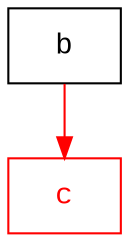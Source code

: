 digraph D {
    node1 [fontname="Courier New",shape="rectangle",label="b"]
    
    node2 [color="#ff0000",fontcolor="#ff0000",fontname="Courier New",shape="rectangle",label="c"]
    
    node1 -> node2 [color="#ff0000",]
}
